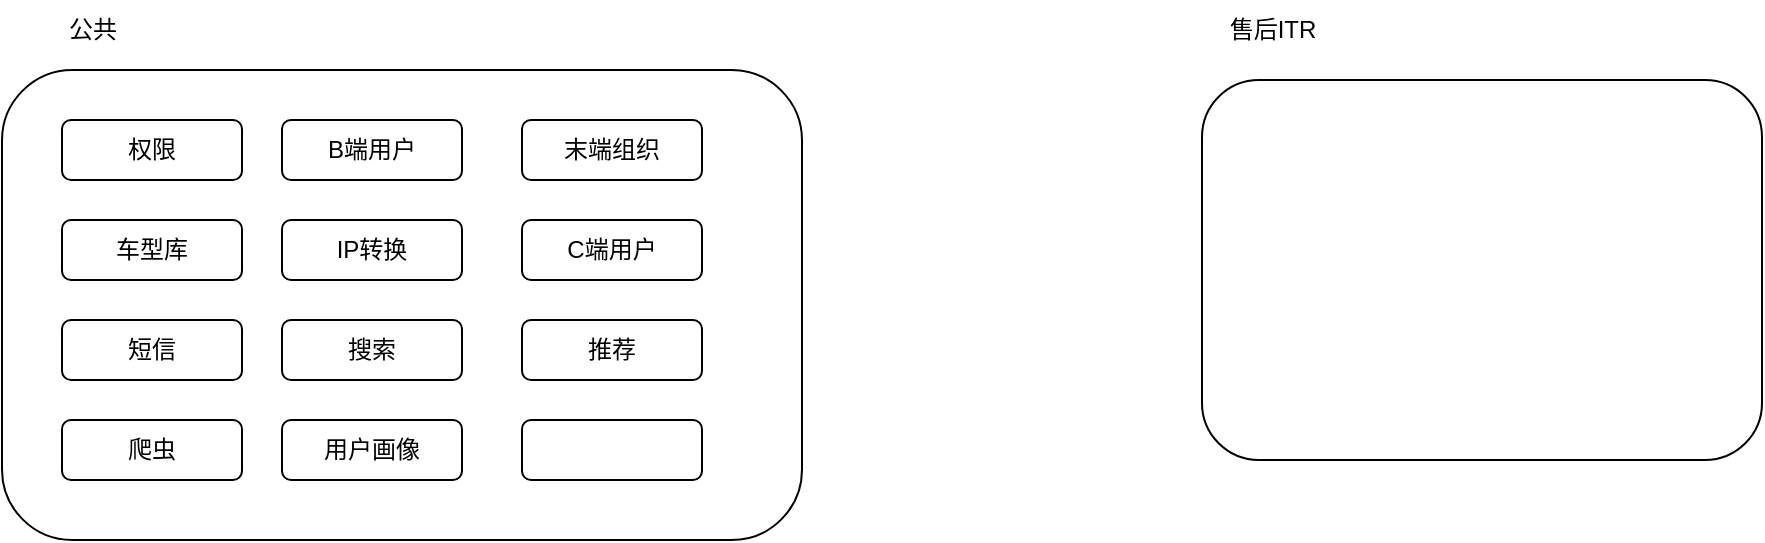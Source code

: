 <mxfile version="23.1.7" type="github">
  <diagram name="第 1 页" id="Cmb4E4jTBnEXT7iF93Qj">
    <mxGraphModel dx="1674" dy="790" grid="1" gridSize="10" guides="1" tooltips="1" connect="1" arrows="1" fold="1" page="1" pageScale="1" pageWidth="827" pageHeight="1169" math="0" shadow="0">
      <root>
        <mxCell id="0" />
        <mxCell id="1" parent="0" />
        <mxCell id="6RaTdWHa3XBS_J4qKpUo-1" value="" style="rounded=1;whiteSpace=wrap;html=1;" vertex="1" parent="1">
          <mxGeometry x="30" y="315" width="400" height="235" as="geometry" />
        </mxCell>
        <mxCell id="6RaTdWHa3XBS_J4qKpUo-2" value="公共" style="text;html=1;align=center;verticalAlign=middle;resizable=0;points=[];autosize=1;strokeColor=none;fillColor=none;" vertex="1" parent="1">
          <mxGeometry x="50" y="280" width="50" height="30" as="geometry" />
        </mxCell>
        <mxCell id="6RaTdWHa3XBS_J4qKpUo-3" value="" style="rounded=1;whiteSpace=wrap;html=1;" vertex="1" parent="1">
          <mxGeometry x="630" y="320" width="280" height="190" as="geometry" />
        </mxCell>
        <mxCell id="6RaTdWHa3XBS_J4qKpUo-4" value="售后ITR" style="text;html=1;align=center;verticalAlign=middle;resizable=0;points=[];autosize=1;strokeColor=none;fillColor=none;" vertex="1" parent="1">
          <mxGeometry x="630" y="280" width="70" height="30" as="geometry" />
        </mxCell>
        <mxCell id="6RaTdWHa3XBS_J4qKpUo-5" value="权限" style="rounded=1;whiteSpace=wrap;html=1;" vertex="1" parent="1">
          <mxGeometry x="60" y="340" width="90" height="30" as="geometry" />
        </mxCell>
        <mxCell id="6RaTdWHa3XBS_J4qKpUo-6" value="B端用户" style="rounded=1;whiteSpace=wrap;html=1;" vertex="1" parent="1">
          <mxGeometry x="170" y="340" width="90" height="30" as="geometry" />
        </mxCell>
        <mxCell id="6RaTdWHa3XBS_J4qKpUo-7" value="末端组织" style="rounded=1;whiteSpace=wrap;html=1;" vertex="1" parent="1">
          <mxGeometry x="290" y="340" width="90" height="30" as="geometry" />
        </mxCell>
        <mxCell id="6RaTdWHa3XBS_J4qKpUo-8" value="车型库" style="rounded=1;whiteSpace=wrap;html=1;" vertex="1" parent="1">
          <mxGeometry x="60" y="390" width="90" height="30" as="geometry" />
        </mxCell>
        <mxCell id="6RaTdWHa3XBS_J4qKpUo-9" value="IP转换" style="rounded=1;whiteSpace=wrap;html=1;" vertex="1" parent="1">
          <mxGeometry x="170" y="390" width="90" height="30" as="geometry" />
        </mxCell>
        <mxCell id="6RaTdWHa3XBS_J4qKpUo-10" value="C端用户" style="rounded=1;whiteSpace=wrap;html=1;" vertex="1" parent="1">
          <mxGeometry x="290" y="390" width="90" height="30" as="geometry" />
        </mxCell>
        <mxCell id="6RaTdWHa3XBS_J4qKpUo-11" value="短信" style="rounded=1;whiteSpace=wrap;html=1;" vertex="1" parent="1">
          <mxGeometry x="60" y="440" width="90" height="30" as="geometry" />
        </mxCell>
        <mxCell id="6RaTdWHa3XBS_J4qKpUo-12" value="搜索" style="rounded=1;whiteSpace=wrap;html=1;" vertex="1" parent="1">
          <mxGeometry x="170" y="440" width="90" height="30" as="geometry" />
        </mxCell>
        <mxCell id="6RaTdWHa3XBS_J4qKpUo-13" value="推荐" style="rounded=1;whiteSpace=wrap;html=1;" vertex="1" parent="1">
          <mxGeometry x="290" y="440" width="90" height="30" as="geometry" />
        </mxCell>
        <mxCell id="6RaTdWHa3XBS_J4qKpUo-14" value="爬虫" style="rounded=1;whiteSpace=wrap;html=1;" vertex="1" parent="1">
          <mxGeometry x="60" y="490" width="90" height="30" as="geometry" />
        </mxCell>
        <mxCell id="6RaTdWHa3XBS_J4qKpUo-15" value="用户画像" style="rounded=1;whiteSpace=wrap;html=1;" vertex="1" parent="1">
          <mxGeometry x="170" y="490" width="90" height="30" as="geometry" />
        </mxCell>
        <mxCell id="6RaTdWHa3XBS_J4qKpUo-16" value="" style="rounded=1;whiteSpace=wrap;html=1;" vertex="1" parent="1">
          <mxGeometry x="290" y="490" width="90" height="30" as="geometry" />
        </mxCell>
      </root>
    </mxGraphModel>
  </diagram>
</mxfile>
